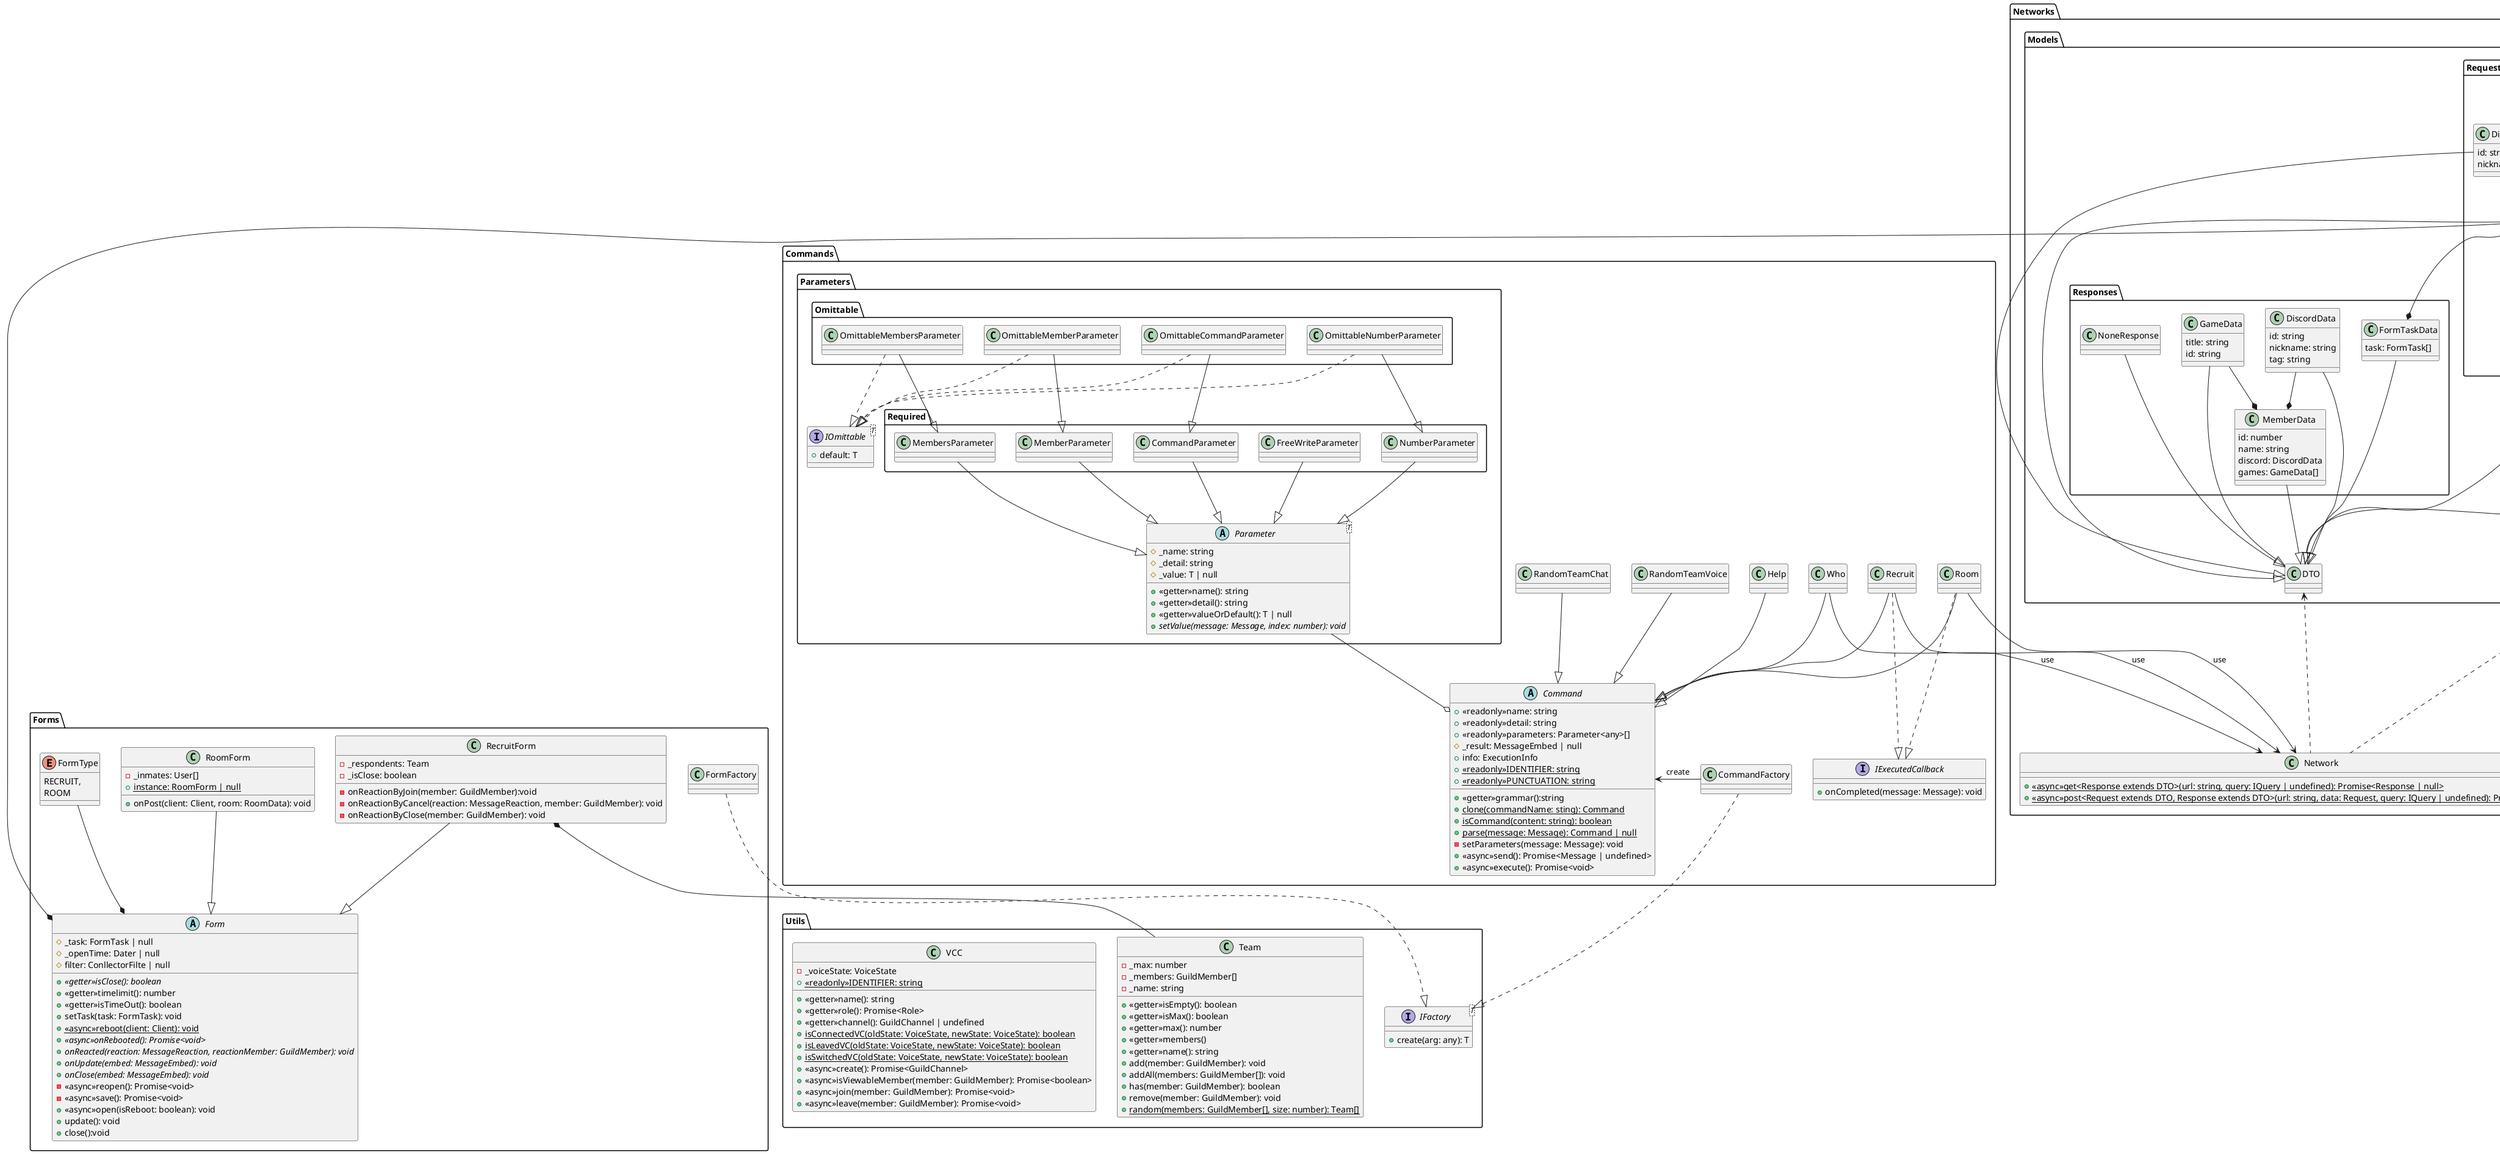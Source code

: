 @startuml Discord-bot

package Commands
{
    package Parameters
    {
        package Omittable
        {
            class OmittableCommandParameter
            class OmittableMemberParameter
            class OmittableMembersParameter
            class OmittableNumberParameter
        }

        package Required
        {
            class CommandParameter
            class FreeWriteParameter
            class MemberParameter
            class MembersParameter
            class NumberParameter
        }

        interface IOmittable<T>
        {
            +default: T
        }

        abstract Parameter<T>
        {
            #_name: string
            #_detail: string
            #_value: T | null
            +<<getter>>name(): string
            +<<getter>>detail(): string
            +<<getter>>valueOrDefault(): T | null
            +{abstract}setValue(message: Message, index: number): void
        }
    }
    abstract class Command
    {
        +<<readonly>>name: string
        +<<readonly>>detail: string
        +<<readonly>>parameters: Parameter<any>[]
        #_result: MessageEmbed | null
        +<<getter>>grammar():string
        +info: ExecutionInfo
        +<<readonly>>{static}IDENTIFIER: string
        +<<readonly>>{static}PUNCTUATION: string
        +{static}clone(commandName: sting): Command
        +{static}isCommand(content: string): boolean
        +{static}parse(message: Message): Command | null
        -setParameters(message: Message): void
        +<<async>>send(): Promise<Message | undefined>
        +<<async>>execute(): Promise<void>
    }

    class CommandFactory
    interface IExecutedCallback
    {
        +onCompleted(message: Message): void
    }

    together {
        class Help
        class RandomTeamChat
        class RandomTeamVoice
        class Recruit
        class Room
        class Who
    }
}

package Networks
{
    package Models
    {
        package Query
        {
            class DiscordID
            {
                id: string
            }

            class FormTaskUpdate
            {
                method: string
            }
        }

        package Requests
        {
            class DiscordUpdate
            {
                id: string
                nickname: sting
            }

            class FormTask
            {
                +<<readonly>>type: FormType
                +<<readonly>>guild: Guild
                +<<readonly>>channel: Channel
                +<<readonly>>message: Message
                +<<readonly>>creator: GuildMember
                +<<readonly>>reactions: string[]
                +<<readonly>>endTime: Date
                +<<async>>{static}parse(client: Client, data: any): FormTask
                +toJSON(): object
            }

            class InRoomMember
            {
                +id: number
                +name: string
                +DiscordID: string
            }

            class RoomData
            {
                campus: string
                inmates: InRoomMember[]
            }
        }

        package Responses
        {
            class DiscordData
            {
                id: string
                nickname: string
                tag: string
            }

            class FormTaskData
            {
                task: FormTask[]
            }

            class GameData
            {
                title: string
                id: string
            }

            class MemberData
            {
                id: number
                name: string
                discord: DiscordData
                games: GameData[]
            }

            class NoneResponse
        }
        class DTO
        interface IQuery
        {
            +toObject: object
        }
    }

    class Network
    {
        +<<async>>{static}get<Response extends DTO>(url: string, query: IQuery | undefined): Promise<Response | null>
        +<<async>>{static}post<Request extends DTO, Response extends DTO>(url: string, data: Request, query: IQuery | undefined): Promise<Response | null>
    }
}

package Forms
{
    abstract Form
    {
        #_task: FormTask | null
        #_openTime: Dater | null
        #filter: ConllectorFilte | null
        +{abstract}<<getter>>isClose(): boolean
        +<<getter>>timelimit(): number
        +<<getter>>isTimeOut(): boolean
        +setTask(task: FormTask): void
        +<<async>>{static}reboot(client: Client): void
        +<<async>>{abstract}onRebooted(): Promise<void>
        +{abstract}onReacted(reaction: MessageReaction, reactionMember: GuildMember): void
        +{abstract}onUpdate(embed: MessageEmbed): void
        +{abstract}onClose(embed: MessageEmbed): void
        -<<async>>reopen(): Promise<void>
        -<<async>>save(): Promise<void>
        +<<async>>open(isReboot: boolean): void
        +update(): void
        +close():void
    }

    class FormFactory 

    enum FormType
    {
        RECRUIT,
        ROOM
    }

    class RecruitForm
    {
        -_respondents: Team
        -_isClose: boolean
        -onReactionByJoin(member: GuildMember):void
        -onReactionByCancel(reaction: MessageReaction, member: GuildMember): void
        -onReactionByClose(member: GuildMember): void
    }

    class RoomForm 
    {
        -_inmates: User[]
        +{static}instance: RoomForm | null
        +onPost(client: Client, room: RoomData): void
    }
}

package Utils
{
    interface IFactory<T>
    {
        +create(arg: any): T
    }


    class Team
    {
        -_max: number
        -_members: GuildMember[]
        -_name: string
        +<<getter>>isEmpty(): boolean
        +<<getter>>isMax(): boolean
        +<<getter>>max(): number
        +<<getter>>members()
        +<<getter>>name(): string
        +add(member: GuildMember): void
        +addAll(members: GuildMember[]): void
        +has(member: GuildMember): boolean
        +remove(member: GuildMember): void
        +{static}random(members: GuildMember[], size: number): Team[]
    }

    class VCC
    {
        -_voiceState: VoiceState
        +<<getter>>name(): string
        +<<getter>>role(): Promise<Role>
        +<<getter>>channel(): GuildChannel | undefined
        +<<readonly>>{static}IDENTIFIER: string
        +{static}isConnectedVC(oldState: VoiceState, newState: VoiceState): boolean
        +{static}isLeavedVC(oldState: VoiceState, newState: VoiceState): boolean
        +{static}isSwitchedVC(oldState: VoiceState, newState: VoiceState): boolean
        +<<async>>create(): Promise<GuildChannel>
        +<<async>>isViewableMember(member: GuildMember): Promise<boolean>
        +<<async>>join(member: GuildMember): Promise<void>
        +<<async>>leave(member: GuildMember): Promise<void>
    }
}

Help --|> Command
RandomTeamChat --|> Command
RandomTeamVoice --|> Command
Recruit --|> Command
Room --|> Command
Who --|> Command

OmittableCommandParameter --|> CommandParameter
OmittableMemberParameter --|> MemberParameter
OmittableMembersParameter --|> MembersParameter
OmittableNumberParameter --|> NumberParameter
CommandParameter --|> Parameter
FreeWriteParameter --|> Parameter
MemberParameter --|> Parameter
MembersParameter --|> Parameter
NumberParameter --|> Parameter

DiscordUpdate --|> DTO
FormTask --|> DTO
InRoomMember --|> DTO
RoomData --|> DTO
DiscordData --|> DTO
FormTaskData --|> DTO
GameData --|> DTO
MemberData --|> DTO
NoneResponse --|> DTO

RecruitForm --|> Form
RoomForm --|> Form

Recruit ..|> IExecutedCallback
Room ..|> IExecutedCallback

OmittableCommandParameter ..|> IOmittable
OmittableMemberParameter ..|> IOmittable
OmittableMembersParameter ..|> IOmittable
OmittableNumberParameter ..|> IOmittable

DiscordID ..|> IQuery
FormTaskUpdate ..|> IQuery

CommandFactory ..|> IFactory
FormFactory ..|> IFactory

Parameter --o Command

FormType --* Form
FormTask --* Form
Team --* RecruitForm
InRoomMember --* RoomData
GameData --* MemberData
DiscordData --* MemberData
FormTask --* FormTaskData

Network .up.> IQuery
Network .up.> DTO

CommandFactory -left-> Command : create
Recruit --> Network : use
Room --> Network : use
Who --> Network : use

@enduml